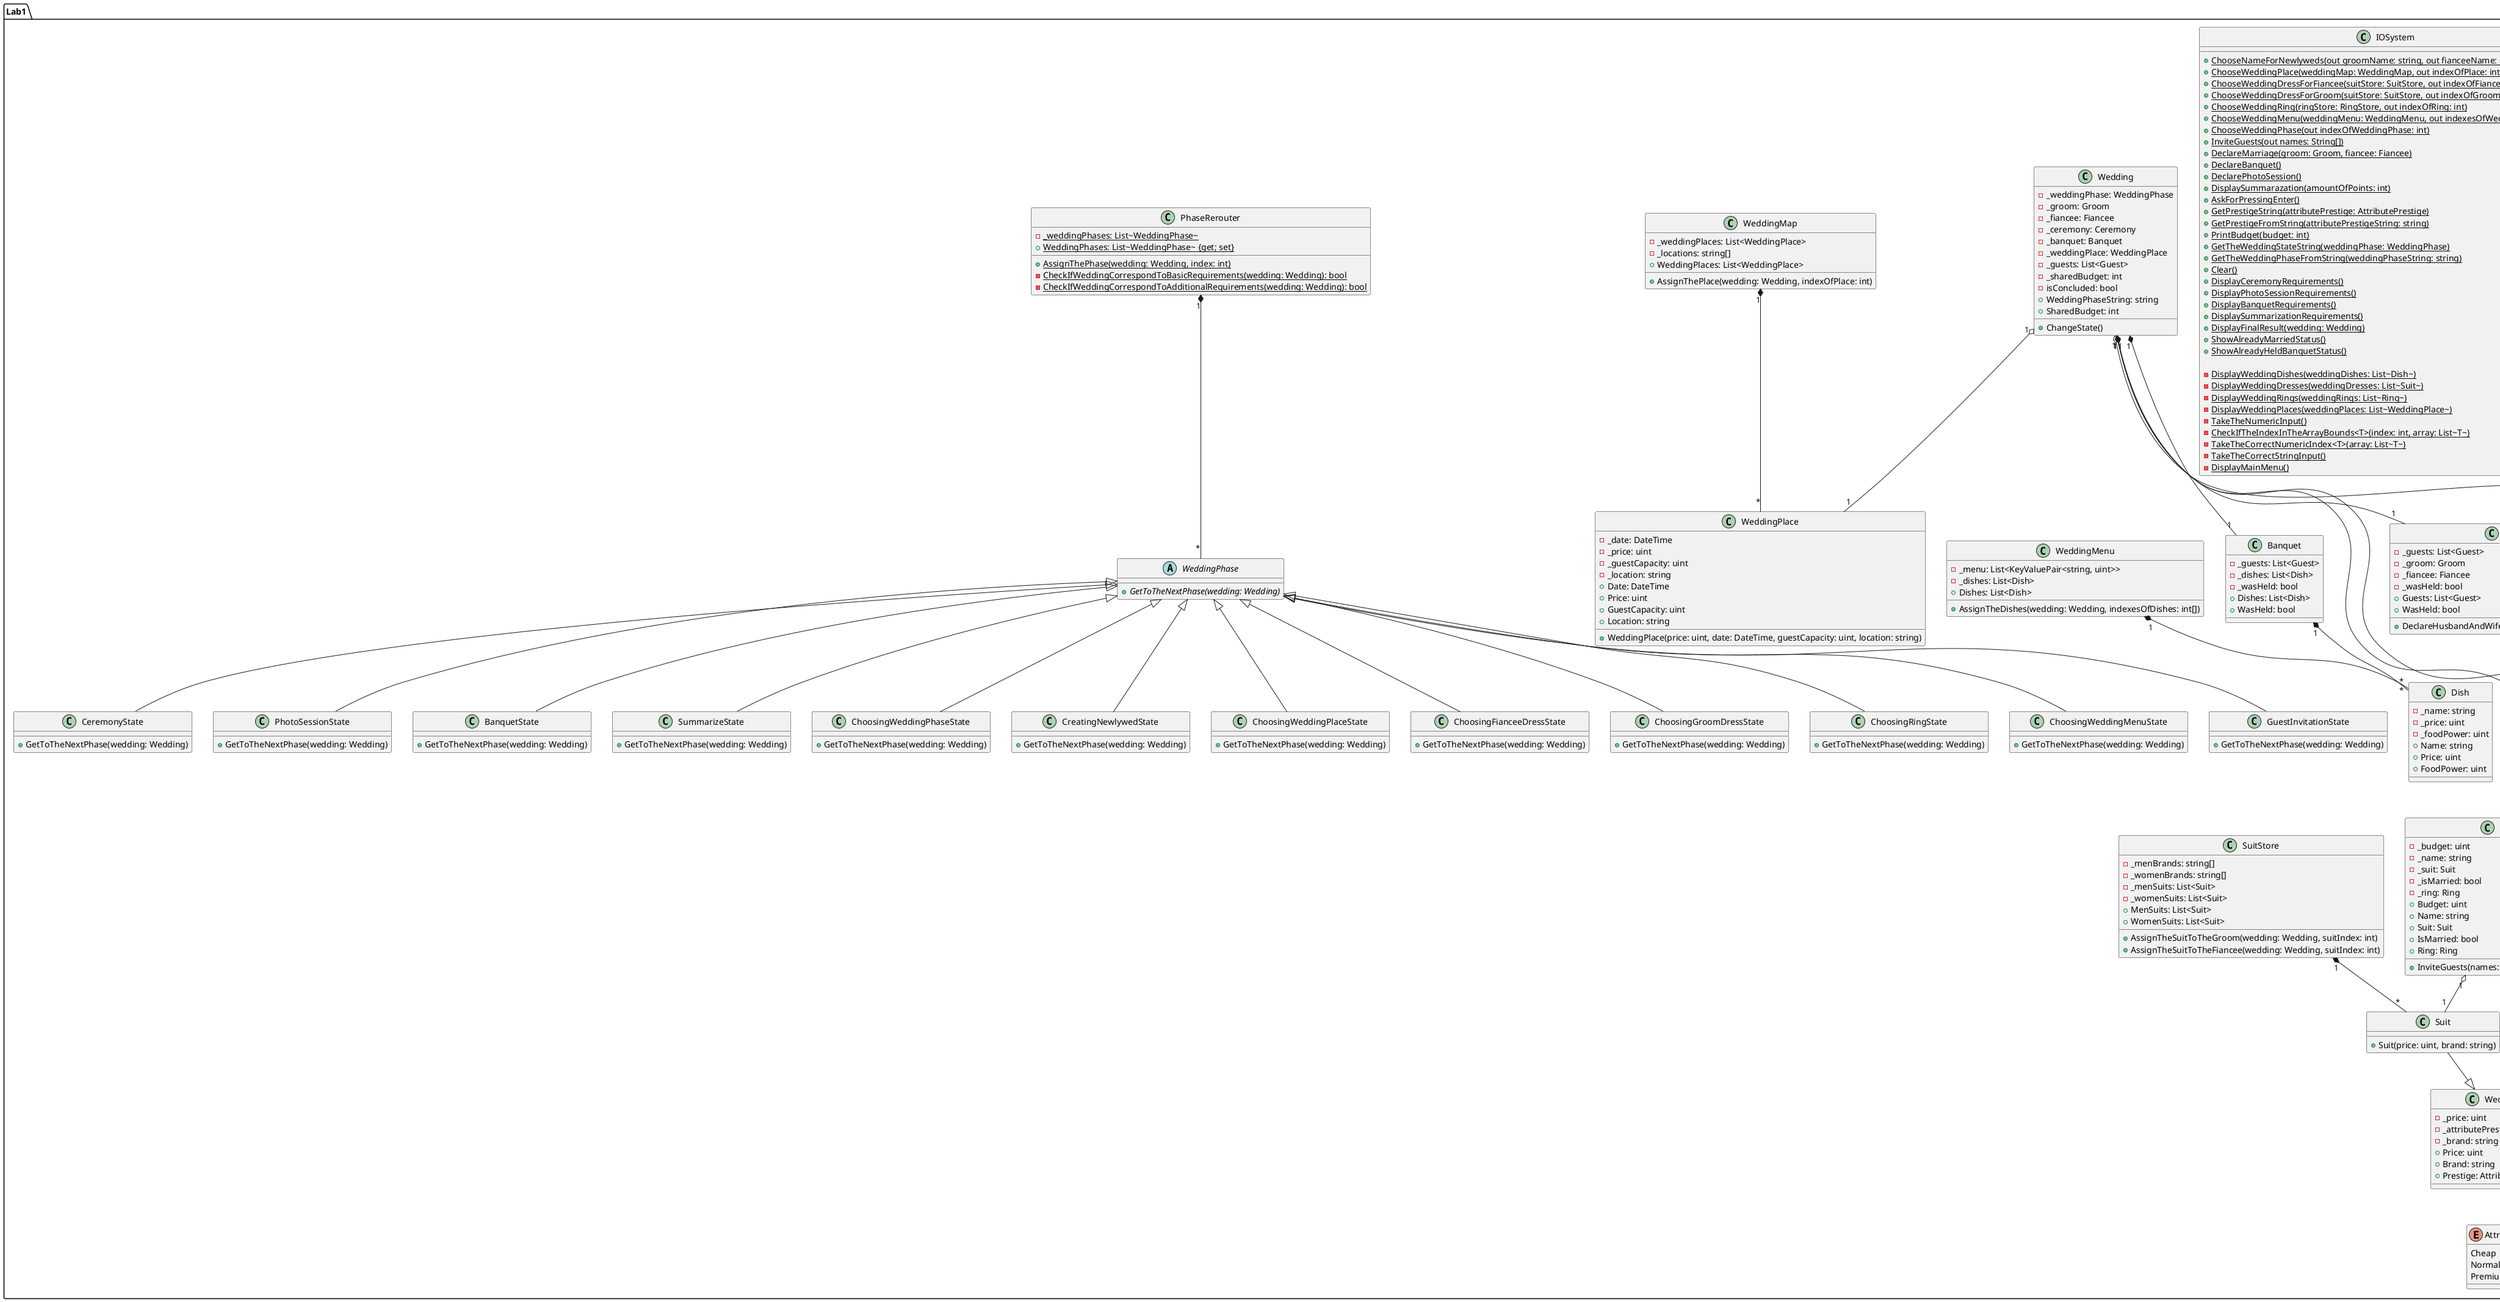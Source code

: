 ﻿@startuml
package "Lab1" {

  class Wedding {
    - _weddingPhase: WeddingPhase
    - _groom: Groom
    - _fiancee: Fiancee
    - _ceremony: Ceremony
    - _banquet: Banquet
    - _weddingPlace: WeddingPlace
    - _guests: List<Guest>
    - _sharedBudget: int
    - isConcluded: bool
    + WeddingPhaseString: string
    + ChangeState()
    + SharedBudget: int
  }

  abstract class WeddingPhase {
    {abstract} + GetToTheNextPhase(wedding: Wedding)
  }

  class CreatingNewlywedState {
    + GetToTheNextPhase(wedding: Wedding)
  }
  class ChoosingWeddingPlaceState {
    + GetToTheNextPhase(wedding: Wedding)
  }
  class ChoosingFianceeDressState {
    + GetToTheNextPhase(wedding: Wedding)
  }
  class ChoosingGroomDressState {
    + GetToTheNextPhase(wedding: Wedding)
  }
  class ChoosingRingState {
    + GetToTheNextPhase(wedding: Wedding)
  }
  class ChoosingWeddingMenuState {
    + GetToTheNextPhase(wedding: Wedding)
  }
  class GuestInvitationState {
    + GetToTheNextPhase(wedding: Wedding)
  }
  class CeremonyState {
    + GetToTheNextPhase(wedding: Wedding)
  }
  class PhotoSessionState {
    + GetToTheNextPhase(wedding: Wedding)
  }
  class BanquetState {
    + GetToTheNextPhase(wedding: Wedding)
  }
  class SummarizeState {
    + GetToTheNextPhase(wedding: Wedding)
  }
  class ChoosingWeddingPhaseState {
    + GetToTheNextPhase(wedding: Wedding)
  }

  WeddingPhase <|-- CreatingNewlywedState
  WeddingPhase <|-- ChoosingWeddingPlaceState
  WeddingPhase <|-- ChoosingFianceeDressState
  WeddingPhase <|-- ChoosingGroomDressState
  WeddingPhase <|-- ChoosingRingState
  WeddingPhase <|-- ChoosingWeddingMenuState
  WeddingPhase <|-- GuestInvitationState
  WeddingPhase <|-- CeremonyState
  WeddingPhase <|-- PhotoSessionState
  WeddingPhase <|-- BanquetState
  WeddingPhase <|-- SummarizeState
  WeddingPhase <|-- ChoosingWeddingPhaseState

class IOSystem {
    {static} + ChooseNameForNewlyweds(out groomName: string, out fianceeName: string)
    {static} + ChooseWeddingPlace(weddingMap: WeddingMap, out indexOfPlace: int)
    {static} + ChooseWeddingDressForFiancee(suitStore: SuitStore, out indexOfFianceeDress: int)
    {static} + ChooseWeddingDressForGroom(suitStore: SuitStore, out indexOfGroomDress: int)
    {static} + ChooseWeddingRing(ringStore: RingStore, out indexOfRing: int)
    {static} + ChooseWeddingMenu(weddingMenu: WeddingMenu, out indexesOfWeddingMenu: int[])
    {static} + ChooseWeddingPhase(out indexOfWeddingPhase: int)
    {static} + InviteGuests(out names: String[])
    {static} + DeclareMarriage(groom: Groom, fiancee: Fiancee)
    {static} + DeclareBanquet()
    {static} + DeclarePhotoSession()
    {static} + DisplaySummarazation(amountOfPoints: int)
    {static} + AskForPressingEnter()
    {static} + GetPrestigeString(attributePrestige: AttributePrestige)
    {static} + GetPrestigeFromString(attributePrestigeString: string)
    {static} + PrintBudget(budget: int)
    {static} + GetTheWeddingStateString(weddingPhase: WeddingPhase)
    {static} + GetTheWeddingPhaseFromString(weddingPhaseString: string)
    {static} + Clear()
    {static} + DisplayCeremonyRequirements()
    {static} + DisplayPhotoSessionRequirements()
    {static} + DisplayBanquetRequirements()
    {static} + DisplaySummarizationRequirements()
    {static} + DisplayFinalResult(wedding: Wedding)
    {static} + ShowAlreadyMarriedStatus()
    {static} + ShowAlreadyHeldBanquetStatus()
    
    {static} - DisplayWeddingDishes(weddingDishes: List~Dish~)
    {static} - DisplayWeddingDresses(weddingDresses: List~Suit~)
    {static} - DisplayWeddingRings(weddingRings: List~Ring~)
    {static} - DisplayWeddingPlaces(weddingPlaces: List~WeddingPlace~)
    {static} - TakeTheNumericInput()
    {static} - CheckIfTheIndexInTheArrayBounds<T>(index: int, array: List~T~)
    {static} - TakeTheCorrectNumericIndex<T>(array: List~T~)
    {static} - TakeTheCorrectStringInput()
    {static} - DisplayMainMenu()
}

 class PhaseRerouter {
    {static} - _weddingPhases: List~WeddingPhase~
    {static} + WeddingPhases: List~WeddingPhase~ {get; set}
    {static} + AssignThePhase(wedding: Wedding, index: int)
    {static} - CheckIfWeddingCorrespondToBasicRequirements(wedding: Wedding): bool
    {static} - CheckIfWeddingCorrespondToAdditionalRequirements(wedding: Wedding): bool
  }

  class ResultSummarizer {
    + Summarize(wedding: Wedding): int
    + CalculateDeadEnd(wedding: Wedding, prices: List<uint>): bool
  }

  class Banquet {
    - _guests: List<Guest>
    - _dishes: List<Dish>
    - _wasHeld: bool
    + Dishes: List<Dish>
    + WasHeld: bool
  }

  class Ceremony {
    - _guests: List<Guest>
    - _groom: Groom
    - _fiancee: Fiancee
    - _wasHeld: bool
    + Guests: List<Guest>
    + WasHeld: bool
    + DeclareHusbandAndWife(groom: Groom, fiancee: Fiancee)
  }

  class Dish {
    - _name: string
    - _price: uint
    - _foodPower: uint
    + Name: string
    + Price: uint
    + FoodPower: uint
  }

  class Guest {
    - _name: string
    - _hungerLevel: uint
    + Name: string
    + HungerLevel: uint
  }

  class Newlywed {
    - _budget: uint
    - _name: string
    - _suit: Suit
    - _isMarried: bool
    - _ring: Ring
    + Budget: uint
    + Name: string
    + Suit: Suit
    + IsMarried: bool
    + Ring: Ring
    + InviteGuests(names: string[], wedding: Wedding)
  }

  class Groom {
    + Groom(_name: string)
    + Groom()
  }
  Groom --|> Newlywed

  class Fiancee {
    + Fiancee(_name: string)
    + Fiancee()
  }
  Fiancee --|> Newlywed

  class WeddingAttribute {
    - _price: uint
    - _attributePrestige: AttributePrestige
    - _brand: string
    + Price: uint
    + Brand: string
    + Prestige: AttributePrestige
  }
  
  class WeddingPlace {
    - _date: DateTime
    - _price: uint
    - _guestCapacity: uint
    - _location: string
    + Date: DateTime
    + Price: uint
    + GuestCapacity: uint
    + Location: string
    + WeddingPlace(price: uint, date: DateTime, guestCapacity: uint, location: string)
  }

  class Ring {
    + Ring(price: uint, brand: string)
  }
  Ring --|> WeddingAttribute
  Newlywed "1" o-- "1" Ring

  class Suit {
    + Suit(price: uint, brand: string)
  }
  Suit --|> WeddingAttribute
  Newlywed "1" o-- "1" Suit

  WeddingAttribute "1" o-- "1" AttributePrestige

  class RingStore {
    - _brands: string[]
    - _rings: List<Ring>
    + Rings: List<Ring>
    + AssignTheRings(wedding: Wedding, ringIndex: int)
  }
  RingStore "1" *-- "*" Ring

  class SuitStore {
    - _menBrands: string[]
    - _womenBrands: string[]
    - _menSuits: List<Suit>
    - _womenSuits: List<Suit>
    + MenSuits: List<Suit>
    + WomenSuits: List<Suit>
    + AssignTheSuitToTheGroom(wedding: Wedding, suitIndex: int)
    + AssignTheSuitToTheFiancee(wedding: Wedding, suitIndex: int)
  }
  SuitStore "1" *-- "*" Suit

  class WeddingMap {
    - _weddingPlaces: List<WeddingPlace>
    - _locations: string[]
    + WeddingPlaces: List<WeddingPlace>
    + AssignThePlace(wedding: Wedding, indexOfPlace: int)
  }
  WeddingMap "1" *-- "*" WeddingPlace

  class WeddingMenu {
    - _menu: List<KeyValuePair<string, uint>>
    - _dishes: List<Dish>
    + Dishes: List<Dish>
    + AssignTheDishes(wedding: Wedding, indexesOfDishes: int[])
  }
  WeddingMenu "1" *-- "*" Dish

  enum AttributePrestige {
    Cheap
    Normal
    Premium
  }

  class JsonStateManager {
    - GetFilePath(fileName: string): string
    {static} + SaveState<T>(state: T, fileName: string)
    {static} + LoadState<T>(fileName: string): T
    {static} + DeleteState(fileName: string)
  }
    
  PhaseRerouter "1" *-- "*" WeddingPhase

  Wedding "1" *-- "1" Banquet
  Wedding "1" *-- "1" Ceremony
  Wedding "1" o-- "1" WeddingPlace
  Wedding "1" o-- "1" Groom
  Wedding "1" o-- "1" Fiancee
  Wedding "1" *-- "*" Guest

  Banquet "1" *-- "*" Dish

  Ceremony "1" *-- "*" Guest
  Ceremony "1" o-- "1" Groom
  Ceremony "1" o-- "1" Fiancee
}
@enduml
